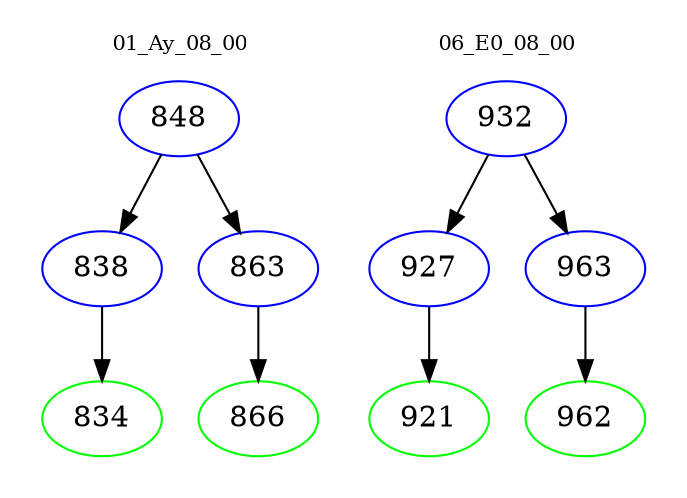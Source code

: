 digraph{
subgraph cluster_0 {
color = white
label = "01_Ay_08_00";
fontsize=10;
T0_848 [label="848", color="blue"]
T0_848 -> T0_838 [color="black"]
T0_838 [label="838", color="blue"]
T0_838 -> T0_834 [color="black"]
T0_834 [label="834", color="green"]
T0_848 -> T0_863 [color="black"]
T0_863 [label="863", color="blue"]
T0_863 -> T0_866 [color="black"]
T0_866 [label="866", color="green"]
}
subgraph cluster_1 {
color = white
label = "06_E0_08_00";
fontsize=10;
T1_932 [label="932", color="blue"]
T1_932 -> T1_927 [color="black"]
T1_927 [label="927", color="blue"]
T1_927 -> T1_921 [color="black"]
T1_921 [label="921", color="green"]
T1_932 -> T1_963 [color="black"]
T1_963 [label="963", color="blue"]
T1_963 -> T1_962 [color="black"]
T1_962 [label="962", color="green"]
}
}
